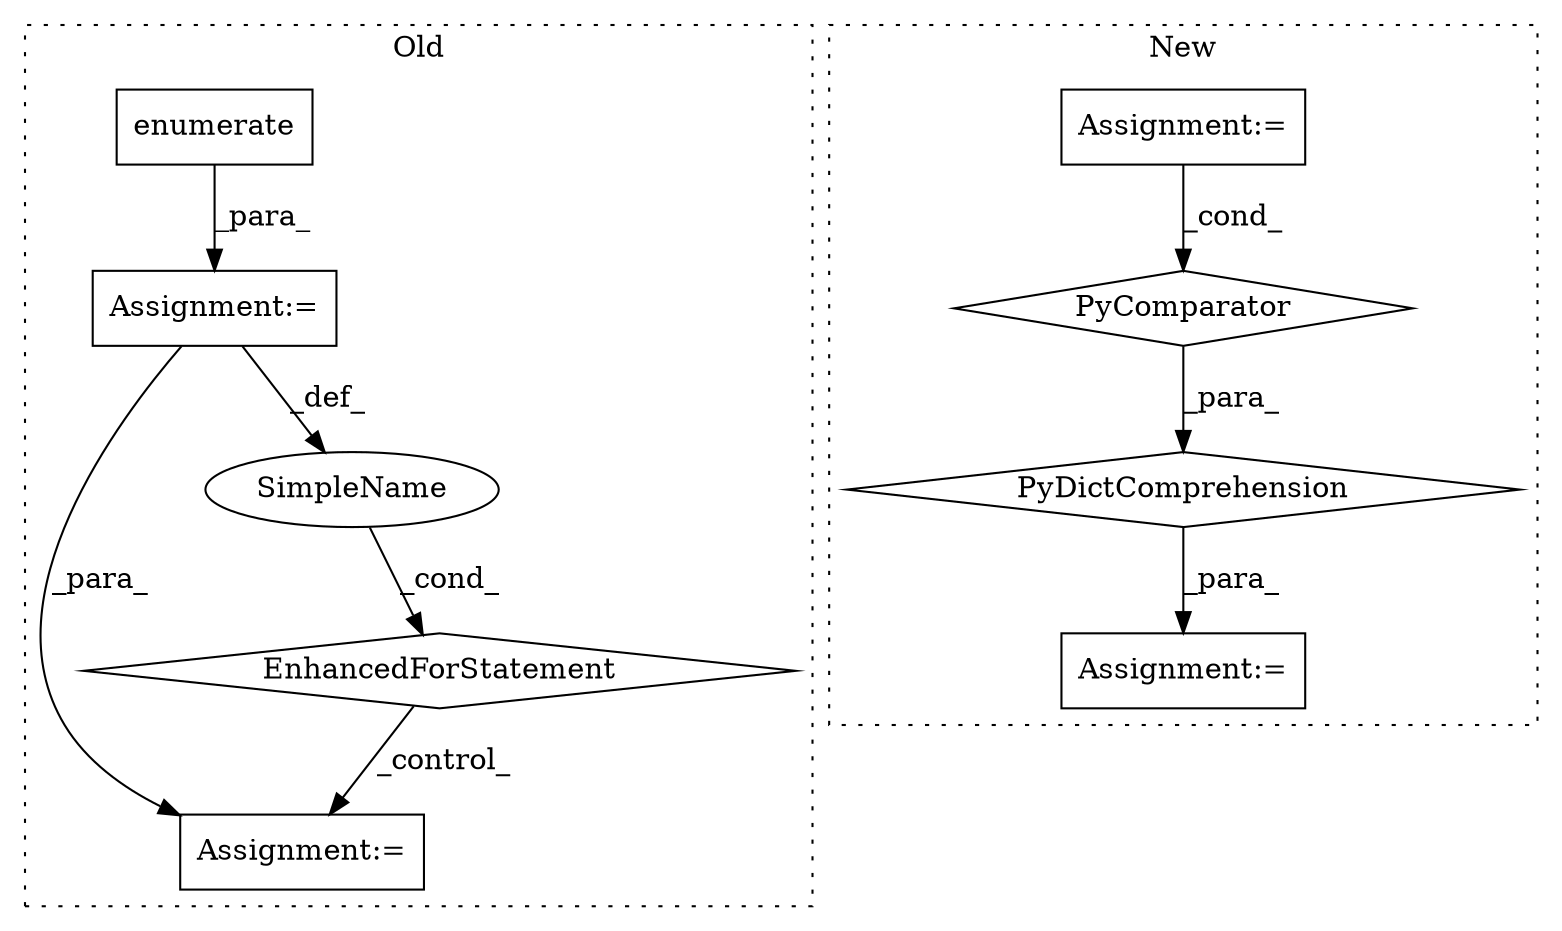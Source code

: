 digraph G {
subgraph cluster0 {
1 [label="enumerate" a="32" s="1967,1988" l="10,1" shape="box"];
3 [label="Assignment:=" a="7" s="1877,1989" l="73,2" shape="box"];
6 [label="EnhancedForStatement" a="70" s="1877,1989" l="73,2" shape="diamond"];
7 [label="Assignment:=" a="7" s="2059" l="1" shape="box"];
8 [label="SimpleName" a="42" s="1954" l="10" shape="ellipse"];
label = "Old";
style="dotted";
}
subgraph cluster1 {
2 [label="PyDictComprehension" a="110" s="2141" l="148" shape="diamond"];
4 [label="PyComparator" a="113" s="2234" l="47" shape="diamond"];
5 [label="Assignment:=" a="7" s="2234" l="47" shape="box"];
9 [label="Assignment:=" a="7" s="2129" l="12" shape="box"];
label = "New";
style="dotted";
}
1 -> 3 [label="_para_"];
2 -> 9 [label="_para_"];
3 -> 8 [label="_def_"];
3 -> 7 [label="_para_"];
4 -> 2 [label="_para_"];
5 -> 4 [label="_cond_"];
6 -> 7 [label="_control_"];
8 -> 6 [label="_cond_"];
}